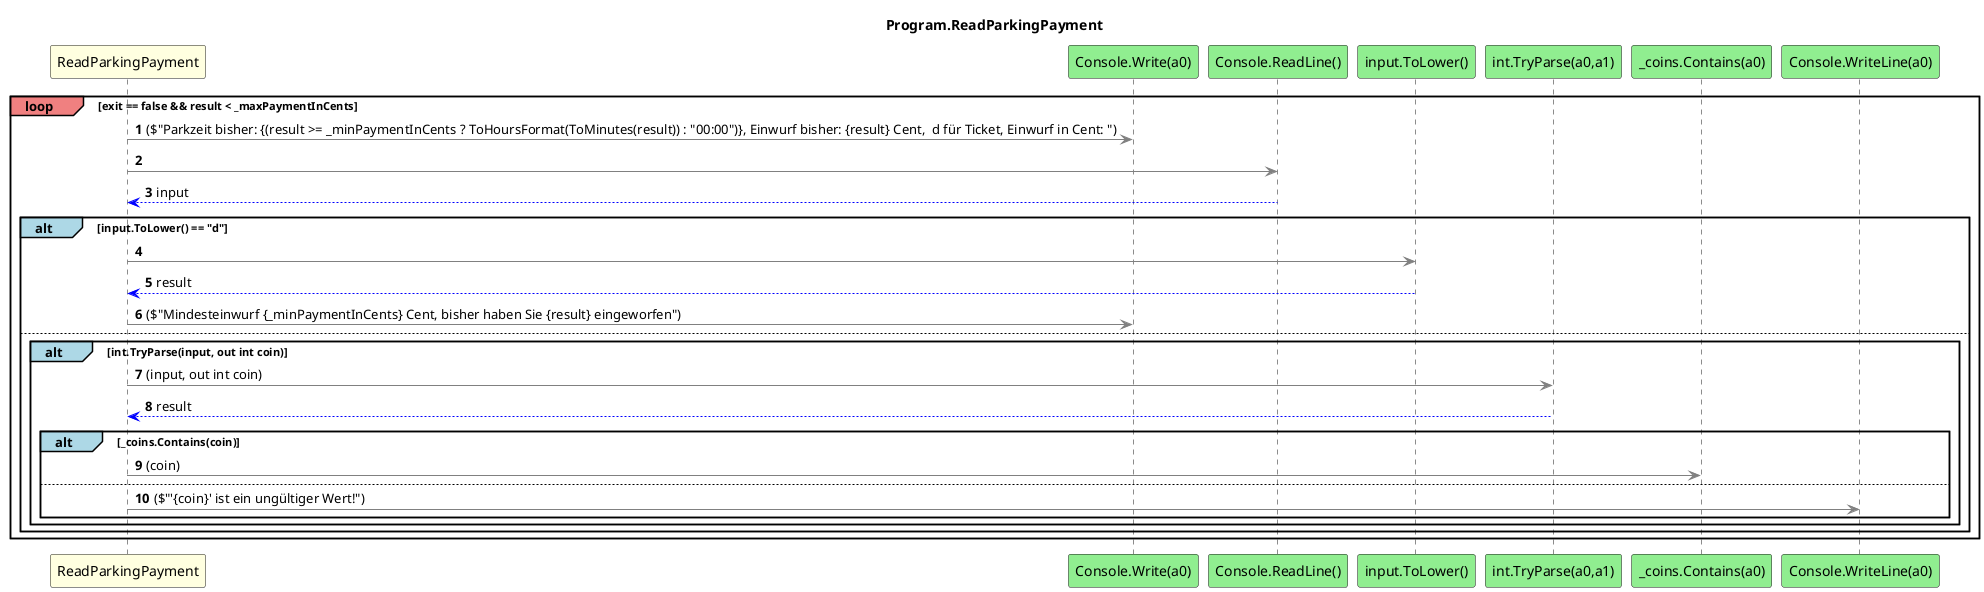 @startuml Program.ReadParkingPayment
title Program.ReadParkingPayment
participant "ReadParkingPayment" as ReadParkingPayment #LightYellow
participant "Console.Write(a0)" as Console_Write_a0 #LightGreen
participant "Console.ReadLine()" as Console_ReadLine #LightGreen
participant "input.ToLower()" as input_ToLower #LightGreen
participant "int.TryParse(a0,a1)" as int_TryParse_a0_a1 #LightGreen
participant "_coins.Contains(a0)" as _coins_Contains_a0 #LightGreen
participant "Console.WriteLine(a0)" as Console_WriteLine_a0 #LightGreen
autonumber
loop#LightCoral exit == false && result < _maxPaymentInCents
    ReadParkingPayment -[#grey]> Console_Write_a0 : ($"Parkzeit bisher: {(result >= _minPaymentInCents ? ToHoursFormat(ToMinutes(result)) : "00:00")}, Einwurf bisher: {result} Cent,  d für Ticket, Einwurf in Cent: ")
    ReadParkingPayment -[#grey]> Console_ReadLine
    Console_ReadLine -[#blue]-> ReadParkingPayment : input
    alt#LightBlue input.ToLower() == "d"
        ReadParkingPayment -[#grey]> input_ToLower
        input_ToLower -[#blue]-> ReadParkingPayment : result
        ReadParkingPayment -[#grey]> Console_Write_a0 : ($"Mindesteinwurf {_minPaymentInCents} Cent, bisher haben Sie {result} eingeworfen")
        else
            alt#LightBlue int.TryParse(input, out int coin)
                ReadParkingPayment -[#grey]> int_TryParse_a0_a1 : (input, out int coin)
                int_TryParse_a0_a1 -[#blue]-> ReadParkingPayment : result
                alt#LightBlue _coins.Contains(coin)
                    ReadParkingPayment -[#grey]> _coins_Contains_a0 : (coin)
                    else
                        ReadParkingPayment -[#grey]> Console_WriteLine_a0 : ($"'{coin}' ist ein ungültiger Wert!")
                end
            end
    end
end
@enduml
